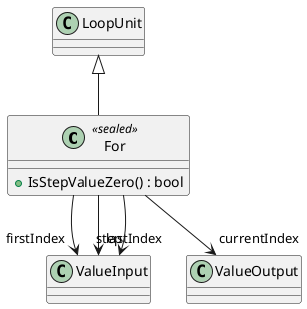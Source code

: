 @startuml
class For <<sealed>> {
    + IsStepValueZero() : bool
}
LoopUnit <|-- For
For --> "firstIndex" ValueInput
For --> "lastIndex" ValueInput
For --> "step" ValueInput
For --> "currentIndex" ValueOutput
@enduml
